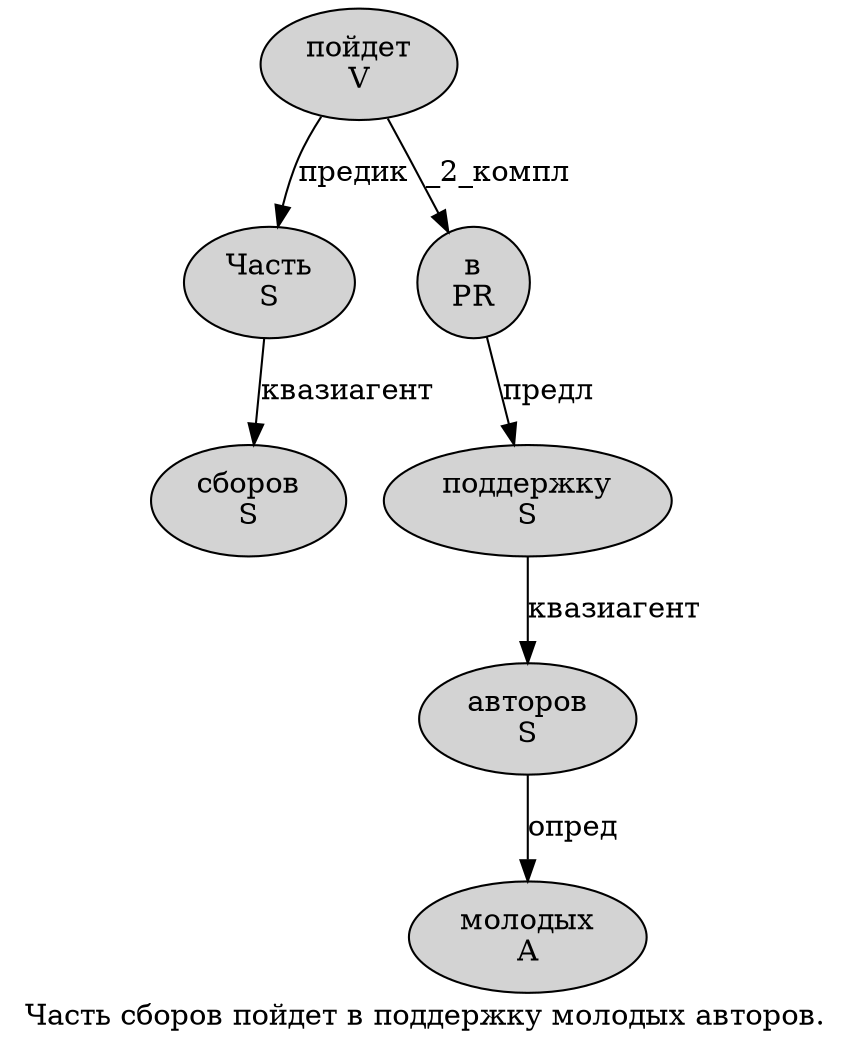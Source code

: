 digraph SENTENCE_1449 {
	graph [label="Часть сборов пойдет в поддержку молодых авторов."]
	node [style=filled]
		0 [label="Часть
S" color="" fillcolor=lightgray penwidth=1 shape=ellipse]
		1 [label="сборов
S" color="" fillcolor=lightgray penwidth=1 shape=ellipse]
		2 [label="пойдет
V" color="" fillcolor=lightgray penwidth=1 shape=ellipse]
		3 [label="в
PR" color="" fillcolor=lightgray penwidth=1 shape=ellipse]
		4 [label="поддержку
S" color="" fillcolor=lightgray penwidth=1 shape=ellipse]
		5 [label="молодых
A" color="" fillcolor=lightgray penwidth=1 shape=ellipse]
		6 [label="авторов
S" color="" fillcolor=lightgray penwidth=1 shape=ellipse]
			0 -> 1 [label="квазиагент"]
			6 -> 5 [label="опред"]
			3 -> 4 [label="предл"]
			4 -> 6 [label="квазиагент"]
			2 -> 0 [label="предик"]
			2 -> 3 [label="_2_компл"]
}